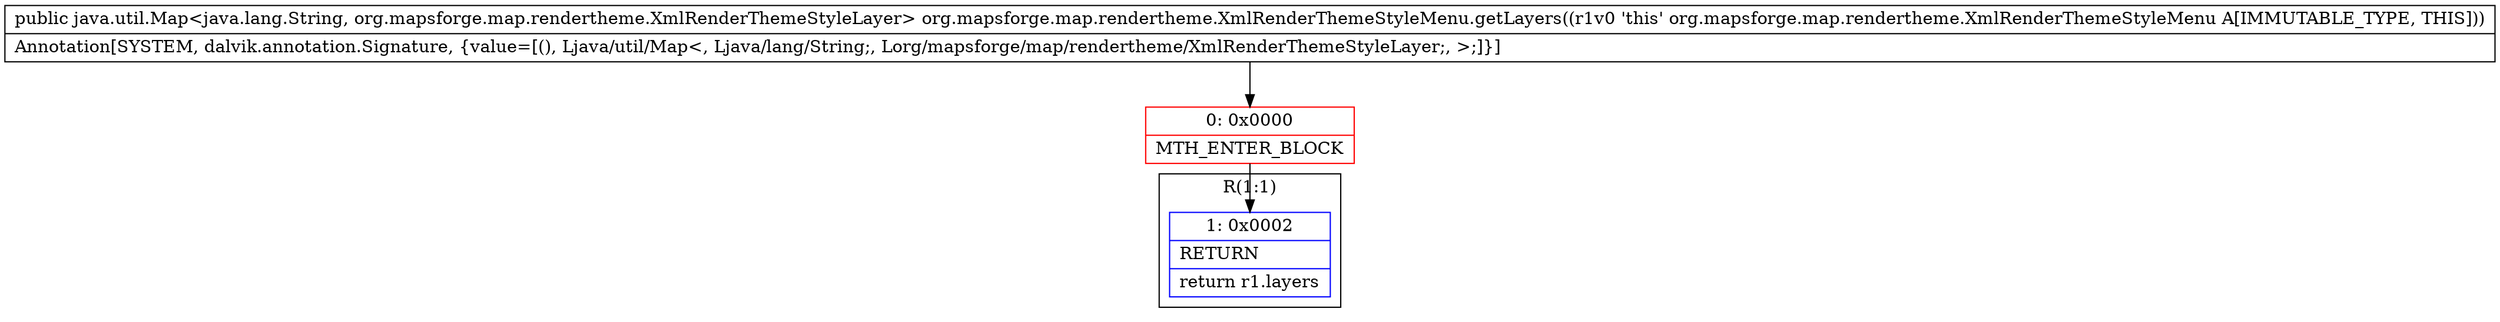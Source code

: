 digraph "CFG fororg.mapsforge.map.rendertheme.XmlRenderThemeStyleMenu.getLayers()Ljava\/util\/Map;" {
subgraph cluster_Region_1727687025 {
label = "R(1:1)";
node [shape=record,color=blue];
Node_1 [shape=record,label="{1\:\ 0x0002|RETURN\l|return r1.layers\l}"];
}
Node_0 [shape=record,color=red,label="{0\:\ 0x0000|MTH_ENTER_BLOCK\l}"];
MethodNode[shape=record,label="{public java.util.Map\<java.lang.String, org.mapsforge.map.rendertheme.XmlRenderThemeStyleLayer\> org.mapsforge.map.rendertheme.XmlRenderThemeStyleMenu.getLayers((r1v0 'this' org.mapsforge.map.rendertheme.XmlRenderThemeStyleMenu A[IMMUTABLE_TYPE, THIS]))  | Annotation[SYSTEM, dalvik.annotation.Signature, \{value=[(), Ljava\/util\/Map\<, Ljava\/lang\/String;, Lorg\/mapsforge\/map\/rendertheme\/XmlRenderThemeStyleLayer;, \>;]\}]\l}"];
MethodNode -> Node_0;
Node_0 -> Node_1;
}

